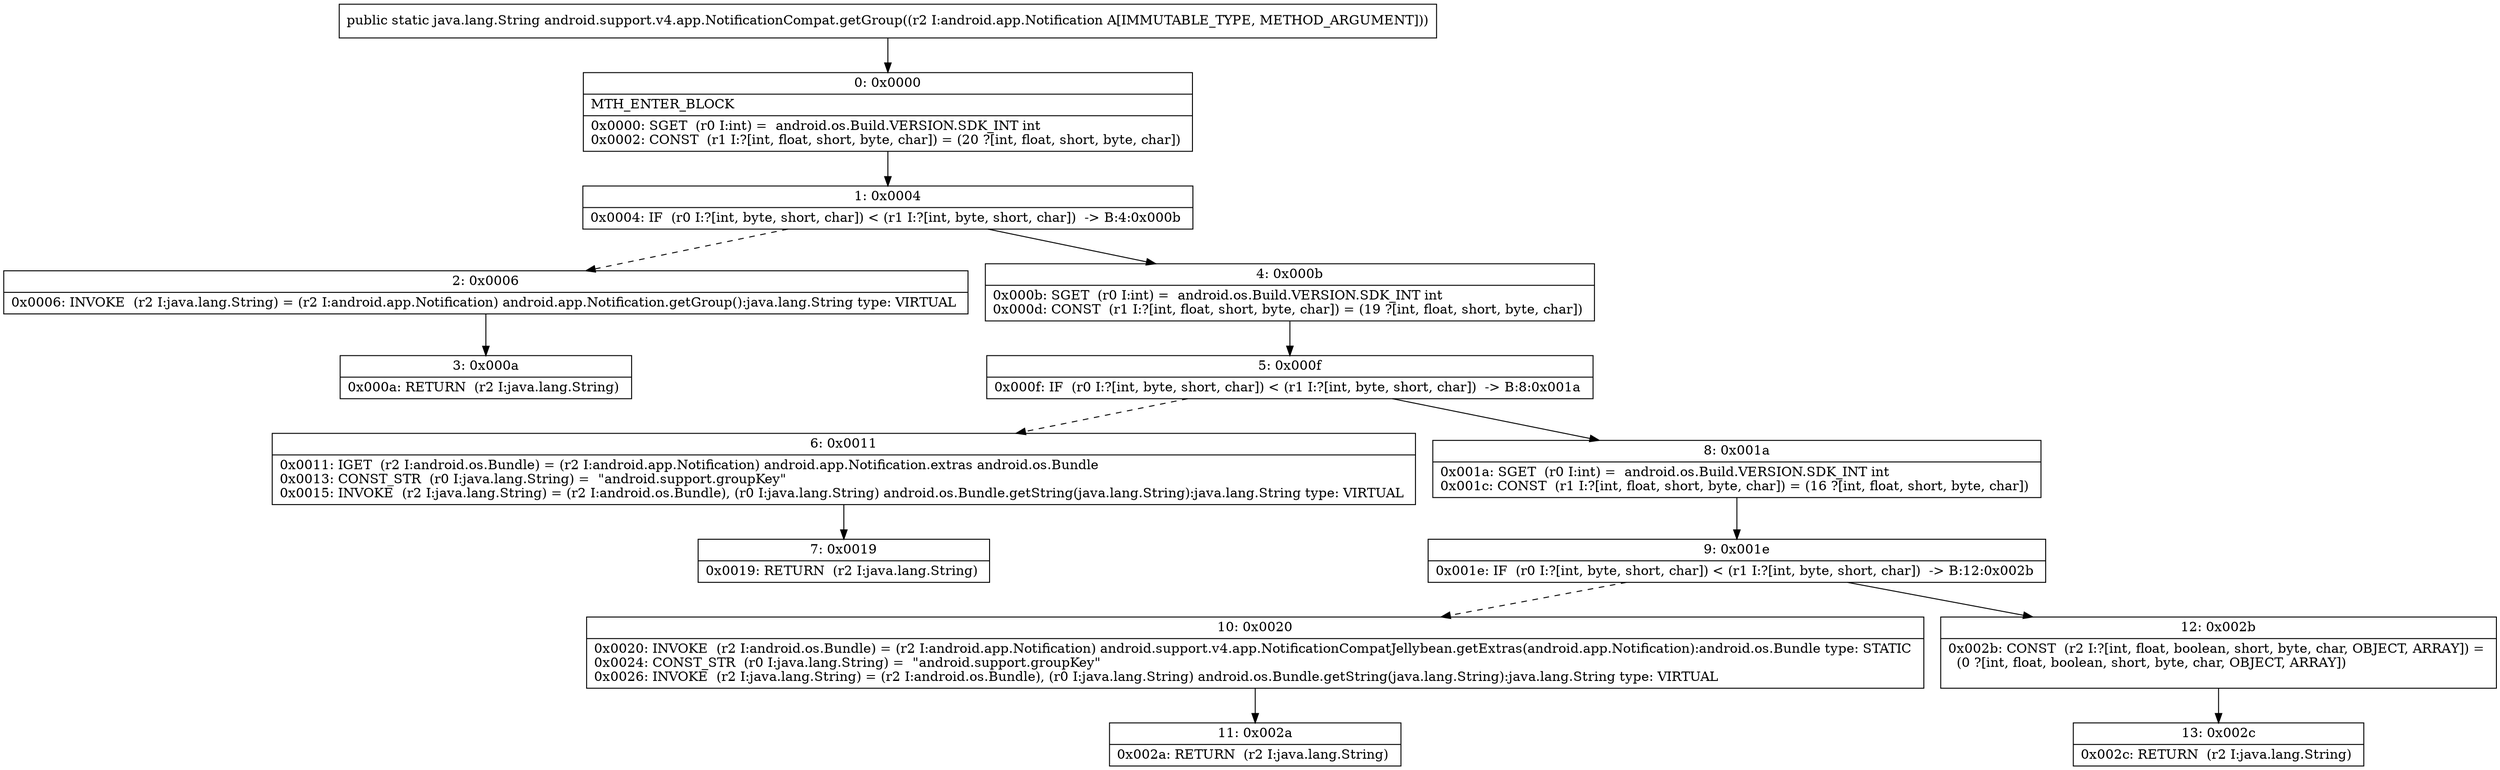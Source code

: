 digraph "CFG forandroid.support.v4.app.NotificationCompat.getGroup(Landroid\/app\/Notification;)Ljava\/lang\/String;" {
Node_0 [shape=record,label="{0\:\ 0x0000|MTH_ENTER_BLOCK\l|0x0000: SGET  (r0 I:int) =  android.os.Build.VERSION.SDK_INT int \l0x0002: CONST  (r1 I:?[int, float, short, byte, char]) = (20 ?[int, float, short, byte, char]) \l}"];
Node_1 [shape=record,label="{1\:\ 0x0004|0x0004: IF  (r0 I:?[int, byte, short, char]) \< (r1 I:?[int, byte, short, char])  \-\> B:4:0x000b \l}"];
Node_2 [shape=record,label="{2\:\ 0x0006|0x0006: INVOKE  (r2 I:java.lang.String) = (r2 I:android.app.Notification) android.app.Notification.getGroup():java.lang.String type: VIRTUAL \l}"];
Node_3 [shape=record,label="{3\:\ 0x000a|0x000a: RETURN  (r2 I:java.lang.String) \l}"];
Node_4 [shape=record,label="{4\:\ 0x000b|0x000b: SGET  (r0 I:int) =  android.os.Build.VERSION.SDK_INT int \l0x000d: CONST  (r1 I:?[int, float, short, byte, char]) = (19 ?[int, float, short, byte, char]) \l}"];
Node_5 [shape=record,label="{5\:\ 0x000f|0x000f: IF  (r0 I:?[int, byte, short, char]) \< (r1 I:?[int, byte, short, char])  \-\> B:8:0x001a \l}"];
Node_6 [shape=record,label="{6\:\ 0x0011|0x0011: IGET  (r2 I:android.os.Bundle) = (r2 I:android.app.Notification) android.app.Notification.extras android.os.Bundle \l0x0013: CONST_STR  (r0 I:java.lang.String) =  \"android.support.groupKey\" \l0x0015: INVOKE  (r2 I:java.lang.String) = (r2 I:android.os.Bundle), (r0 I:java.lang.String) android.os.Bundle.getString(java.lang.String):java.lang.String type: VIRTUAL \l}"];
Node_7 [shape=record,label="{7\:\ 0x0019|0x0019: RETURN  (r2 I:java.lang.String) \l}"];
Node_8 [shape=record,label="{8\:\ 0x001a|0x001a: SGET  (r0 I:int) =  android.os.Build.VERSION.SDK_INT int \l0x001c: CONST  (r1 I:?[int, float, short, byte, char]) = (16 ?[int, float, short, byte, char]) \l}"];
Node_9 [shape=record,label="{9\:\ 0x001e|0x001e: IF  (r0 I:?[int, byte, short, char]) \< (r1 I:?[int, byte, short, char])  \-\> B:12:0x002b \l}"];
Node_10 [shape=record,label="{10\:\ 0x0020|0x0020: INVOKE  (r2 I:android.os.Bundle) = (r2 I:android.app.Notification) android.support.v4.app.NotificationCompatJellybean.getExtras(android.app.Notification):android.os.Bundle type: STATIC \l0x0024: CONST_STR  (r0 I:java.lang.String) =  \"android.support.groupKey\" \l0x0026: INVOKE  (r2 I:java.lang.String) = (r2 I:android.os.Bundle), (r0 I:java.lang.String) android.os.Bundle.getString(java.lang.String):java.lang.String type: VIRTUAL \l}"];
Node_11 [shape=record,label="{11\:\ 0x002a|0x002a: RETURN  (r2 I:java.lang.String) \l}"];
Node_12 [shape=record,label="{12\:\ 0x002b|0x002b: CONST  (r2 I:?[int, float, boolean, short, byte, char, OBJECT, ARRAY]) = \l  (0 ?[int, float, boolean, short, byte, char, OBJECT, ARRAY])\l \l}"];
Node_13 [shape=record,label="{13\:\ 0x002c|0x002c: RETURN  (r2 I:java.lang.String) \l}"];
MethodNode[shape=record,label="{public static java.lang.String android.support.v4.app.NotificationCompat.getGroup((r2 I:android.app.Notification A[IMMUTABLE_TYPE, METHOD_ARGUMENT])) }"];
MethodNode -> Node_0;
Node_0 -> Node_1;
Node_1 -> Node_2[style=dashed];
Node_1 -> Node_4;
Node_2 -> Node_3;
Node_4 -> Node_5;
Node_5 -> Node_6[style=dashed];
Node_5 -> Node_8;
Node_6 -> Node_7;
Node_8 -> Node_9;
Node_9 -> Node_10[style=dashed];
Node_9 -> Node_12;
Node_10 -> Node_11;
Node_12 -> Node_13;
}

